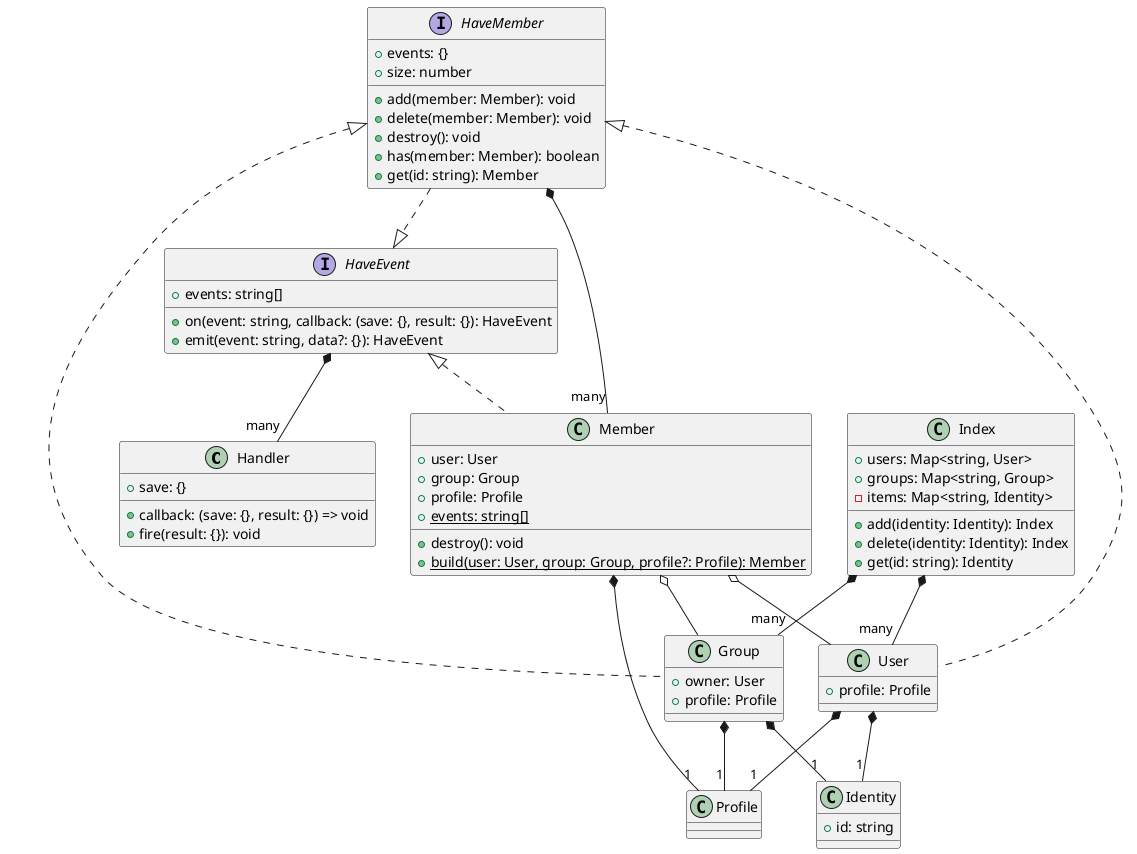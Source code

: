@startuml
class Handler {
    +save: {}
    +callback: (save: {}, result: {}) => void
    +fire(result: {}): void
}

interface HaveEvent {
    +events: string[]
    +on(event: string, callback: (save: {}, result: {}): HaveEvent
    +emit(event: string, data?: {}): HaveEvent
}
class Profile {
}
class Identity {
    +id: string
}
class User implements HaveMember {
    +profile: Profile
}
class Member implements HaveEvent {
    +user: User
    +group: Group
    +profile: Profile
    +destroy(): void
    +{static} events: string[]
    +{static} build(user: User, group: Group, profile?: Profile): Member
}
interface HaveMember {
    +events: {}
    +size: number
    +add(member: Member): void
    +delete(member: Member): void
    +destroy(): void
    +has(member: Member): boolean
    +get(id: string): Member
}
class Group implements HaveMember {
    +owner: User
    +profile: Profile
}
class Index {
    +users: Map<string, User>
    +groups: Map<string, Group>
    -items: Map<string, Identity>
    +add(identity: Identity): Index
    +delete(identity: Identity): Index
    +get(id: string): Identity
}

User *-- "1" Profile
User *-- "1" Identity
Group *-- "1" Profile
Group *-- "1" Identity
HaveMember *-- "many" Member
HaveMember ..|> HaveEvent
Member *-- "1" Profile
Member o-- Group
Member o-- User
Index *-- "many" User
Index *-- "many" Group
HaveEvent *-- "many" Handler
@enduml
